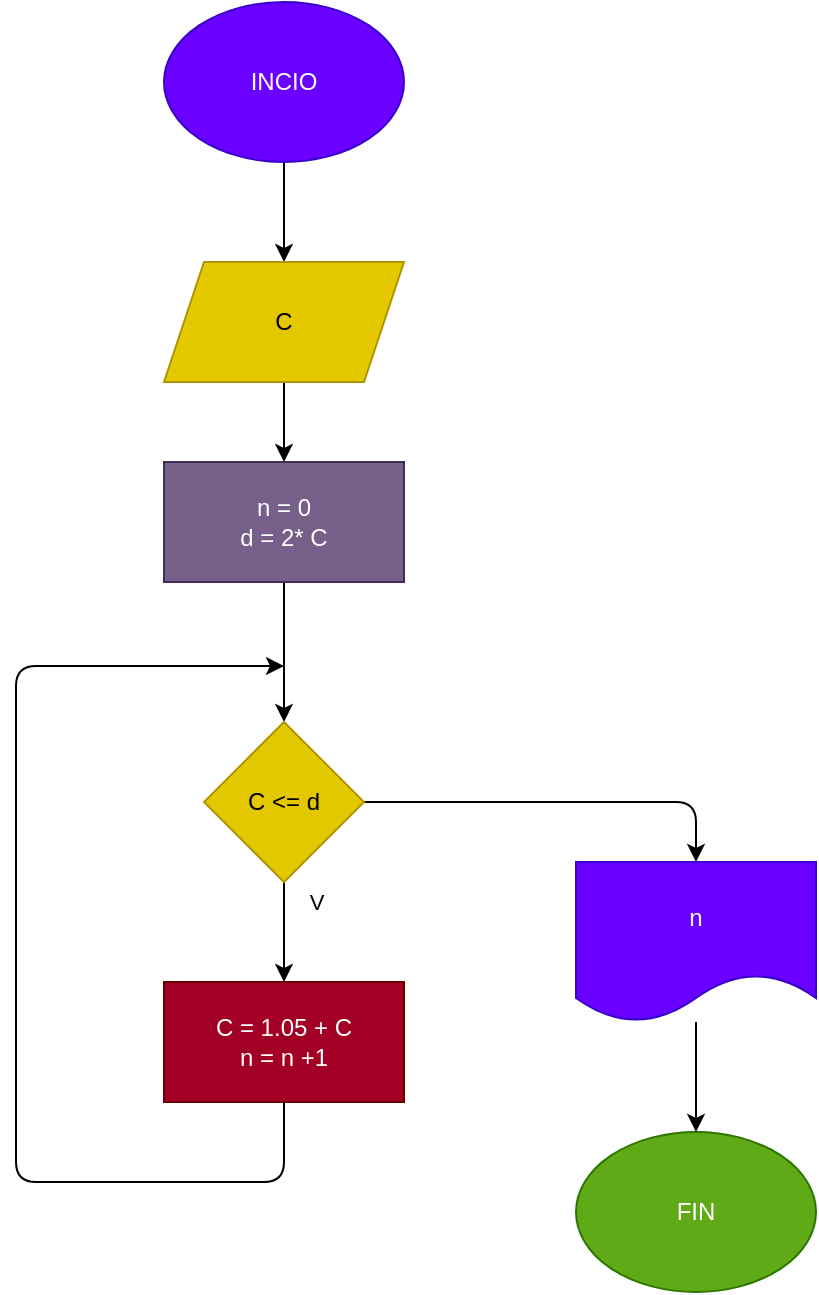 <mxfile><diagram id="1D585lEirfnpwvaLvRWg" name="Página-1"><mxGraphModel dx="524" dy="537" grid="1" gridSize="10" guides="1" tooltips="1" connect="1" arrows="1" fold="1" page="1" pageScale="1" pageWidth="827" pageHeight="1169" math="0" shadow="0"><root><mxCell id="0"/><mxCell id="1" parent="0"/><mxCell id="2" value="" style="edgeStyle=none;html=1;" edge="1" parent="1" source="3" target="5"><mxGeometry relative="1" as="geometry"/></mxCell><mxCell id="3" value="INCIO" style="ellipse;whiteSpace=wrap;html=1;fillColor=#6a00ff;fontColor=#ffffff;strokeColor=#3700CC;" vertex="1" parent="1"><mxGeometry x="354" y="20" width="120" height="80" as="geometry"/></mxCell><mxCell id="4" value="" style="edgeStyle=none;html=1;" edge="1" parent="1" source="5" target="7"><mxGeometry relative="1" as="geometry"/></mxCell><mxCell id="5" value="C" style="shape=parallelogram;perimeter=parallelogramPerimeter;whiteSpace=wrap;html=1;fixedSize=1;fillColor=#e3c800;fontColor=#000000;strokeColor=#B09500;" vertex="1" parent="1"><mxGeometry x="354" y="150" width="120" height="60" as="geometry"/></mxCell><mxCell id="6" value="" style="edgeStyle=none;html=1;" edge="1" parent="1" source="7" target="10"><mxGeometry relative="1" as="geometry"/></mxCell><mxCell id="7" value="n = 0&lt;br&gt;d = 2* C" style="whiteSpace=wrap;html=1;fillColor=#76608a;fontColor=#ffffff;strokeColor=#432D57;" vertex="1" parent="1"><mxGeometry x="354" y="250" width="120" height="60" as="geometry"/></mxCell><mxCell id="8" value="V" style="edgeStyle=none;html=1;" edge="1" parent="1" source="10" target="12"><mxGeometry x="-0.6" y="16" relative="1" as="geometry"><mxPoint as="offset"/></mxGeometry></mxCell><mxCell id="9" style="edgeStyle=none;html=1;entryX=0.5;entryY=0;entryDx=0;entryDy=0;" edge="1" parent="1" source="10" target="14"><mxGeometry relative="1" as="geometry"><Array as="points"><mxPoint x="620" y="420"/></Array></mxGeometry></mxCell><mxCell id="10" value="C &amp;lt;= d" style="rhombus;whiteSpace=wrap;html=1;fillColor=#e3c800;fontColor=#000000;strokeColor=#B09500;" vertex="1" parent="1"><mxGeometry x="374" y="380" width="80" height="80" as="geometry"/></mxCell><mxCell id="11" style="edgeStyle=none;html=1;exitX=0.5;exitY=1;exitDx=0;exitDy=0;" edge="1" parent="1" source="12"><mxGeometry relative="1" as="geometry"><mxPoint x="414" y="352" as="targetPoint"/><Array as="points"><mxPoint x="414" y="610"/><mxPoint x="280" y="610"/><mxPoint x="280" y="352"/></Array></mxGeometry></mxCell><mxCell id="12" value="C = 1.05 + C&lt;br&gt;n = n +1" style="whiteSpace=wrap;html=1;fillColor=#a20025;fontColor=#ffffff;strokeColor=#6F0000;" vertex="1" parent="1"><mxGeometry x="354" y="510" width="120" height="60" as="geometry"/></mxCell><mxCell id="13" style="edgeStyle=none;html=1;" edge="1" parent="1" source="14" target="15"><mxGeometry relative="1" as="geometry"/></mxCell><mxCell id="14" value="n" style="shape=document;whiteSpace=wrap;html=1;boundedLbl=1;fillColor=#6a00ff;fontColor=#ffffff;strokeColor=#3700CC;" vertex="1" parent="1"><mxGeometry x="560" y="450" width="120" height="80" as="geometry"/></mxCell><mxCell id="15" value="FIN" style="ellipse;whiteSpace=wrap;html=1;fillColor=#60a917;fontColor=#ffffff;strokeColor=#2D7600;" vertex="1" parent="1"><mxGeometry x="560" y="585" width="120" height="80" as="geometry"/></mxCell></root></mxGraphModel></diagram></mxfile>
